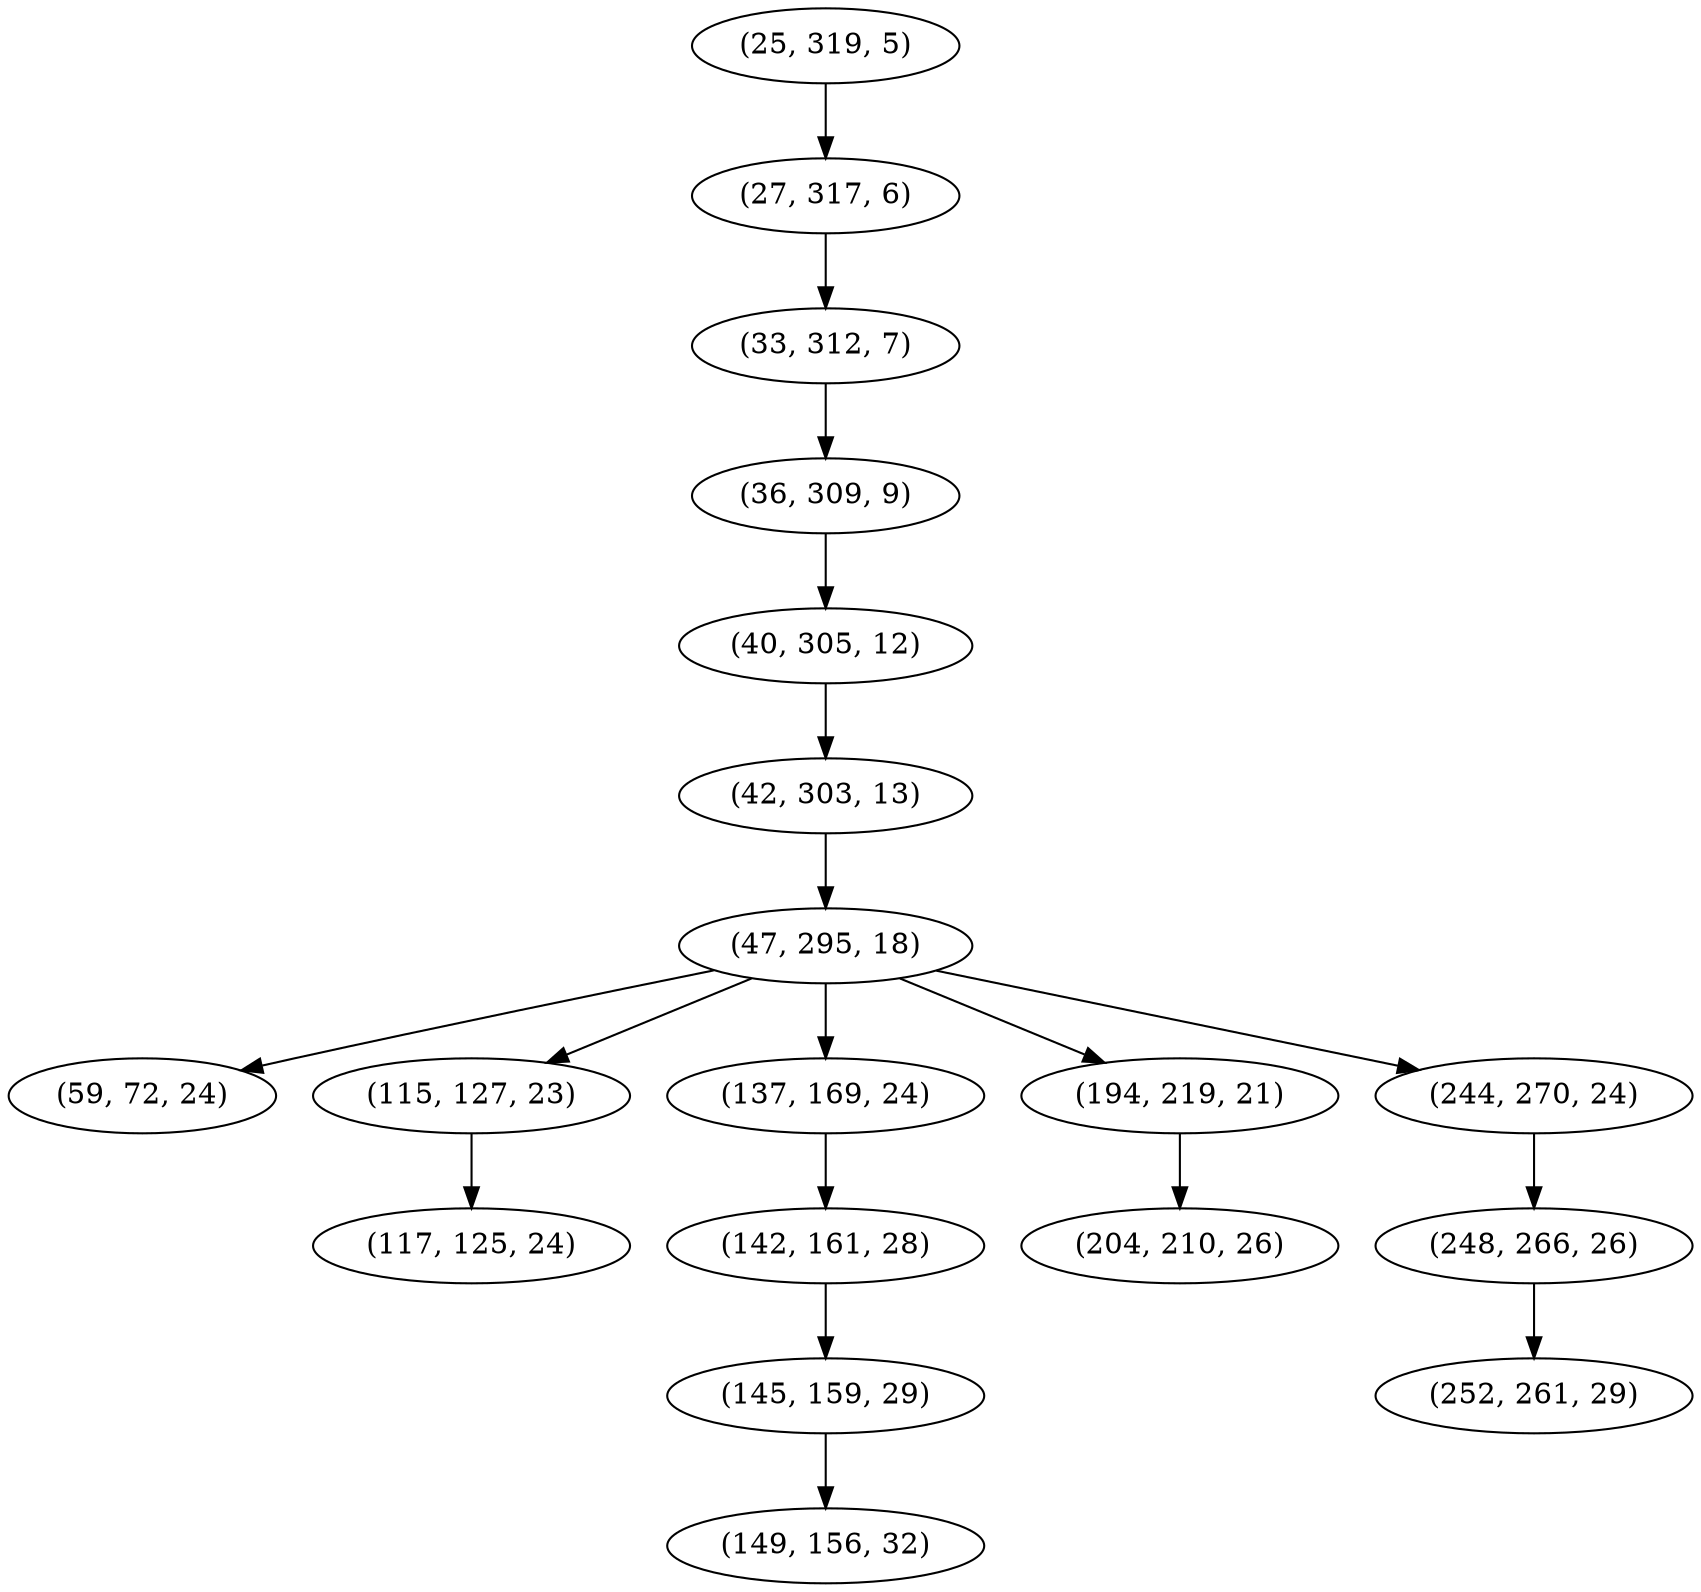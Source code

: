 digraph tree {
    "(25, 319, 5)";
    "(27, 317, 6)";
    "(33, 312, 7)";
    "(36, 309, 9)";
    "(40, 305, 12)";
    "(42, 303, 13)";
    "(47, 295, 18)";
    "(59, 72, 24)";
    "(115, 127, 23)";
    "(117, 125, 24)";
    "(137, 169, 24)";
    "(142, 161, 28)";
    "(145, 159, 29)";
    "(149, 156, 32)";
    "(194, 219, 21)";
    "(204, 210, 26)";
    "(244, 270, 24)";
    "(248, 266, 26)";
    "(252, 261, 29)";
    "(25, 319, 5)" -> "(27, 317, 6)";
    "(27, 317, 6)" -> "(33, 312, 7)";
    "(33, 312, 7)" -> "(36, 309, 9)";
    "(36, 309, 9)" -> "(40, 305, 12)";
    "(40, 305, 12)" -> "(42, 303, 13)";
    "(42, 303, 13)" -> "(47, 295, 18)";
    "(47, 295, 18)" -> "(59, 72, 24)";
    "(47, 295, 18)" -> "(115, 127, 23)";
    "(47, 295, 18)" -> "(137, 169, 24)";
    "(47, 295, 18)" -> "(194, 219, 21)";
    "(47, 295, 18)" -> "(244, 270, 24)";
    "(115, 127, 23)" -> "(117, 125, 24)";
    "(137, 169, 24)" -> "(142, 161, 28)";
    "(142, 161, 28)" -> "(145, 159, 29)";
    "(145, 159, 29)" -> "(149, 156, 32)";
    "(194, 219, 21)" -> "(204, 210, 26)";
    "(244, 270, 24)" -> "(248, 266, 26)";
    "(248, 266, 26)" -> "(252, 261, 29)";
}
